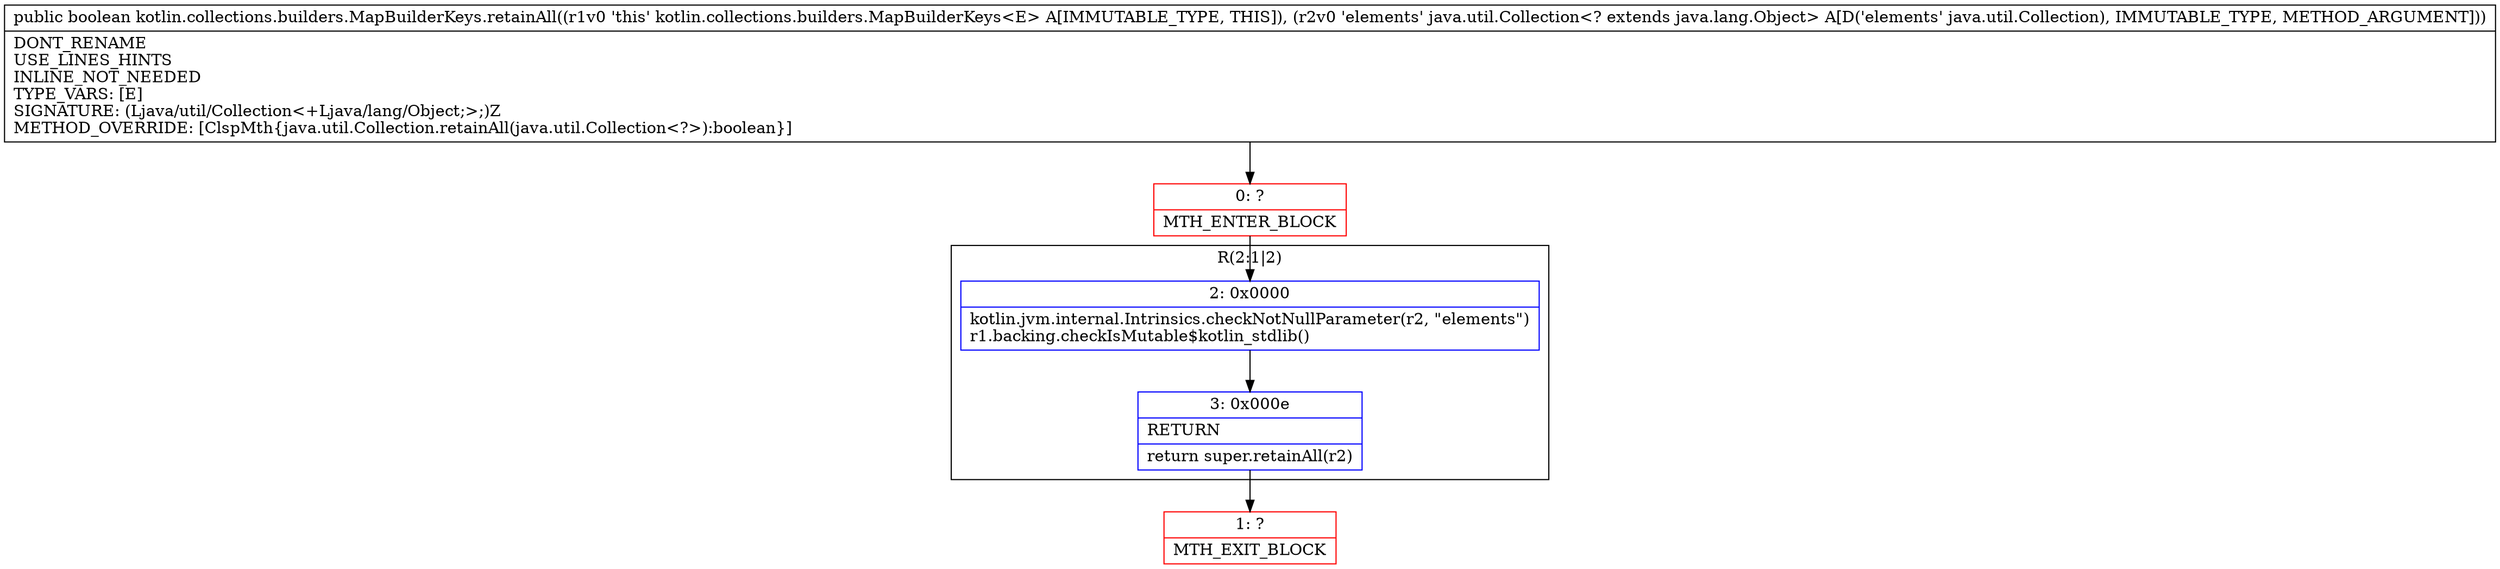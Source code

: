 digraph "CFG forkotlin.collections.builders.MapBuilderKeys.retainAll(Ljava\/util\/Collection;)Z" {
subgraph cluster_Region_346131429 {
label = "R(2:1|2)";
node [shape=record,color=blue];
Node_2 [shape=record,label="{2\:\ 0x0000|kotlin.jvm.internal.Intrinsics.checkNotNullParameter(r2, \"elements\")\lr1.backing.checkIsMutable$kotlin_stdlib()\l}"];
Node_3 [shape=record,label="{3\:\ 0x000e|RETURN\l|return super.retainAll(r2)\l}"];
}
Node_0 [shape=record,color=red,label="{0\:\ ?|MTH_ENTER_BLOCK\l}"];
Node_1 [shape=record,color=red,label="{1\:\ ?|MTH_EXIT_BLOCK\l}"];
MethodNode[shape=record,label="{public boolean kotlin.collections.builders.MapBuilderKeys.retainAll((r1v0 'this' kotlin.collections.builders.MapBuilderKeys\<E\> A[IMMUTABLE_TYPE, THIS]), (r2v0 'elements' java.util.Collection\<? extends java.lang.Object\> A[D('elements' java.util.Collection), IMMUTABLE_TYPE, METHOD_ARGUMENT]))  | DONT_RENAME\lUSE_LINES_HINTS\lINLINE_NOT_NEEDED\lTYPE_VARS: [E]\lSIGNATURE: (Ljava\/util\/Collection\<+Ljava\/lang\/Object;\>;)Z\lMETHOD_OVERRIDE: [ClspMth\{java.util.Collection.retainAll(java.util.Collection\<?\>):boolean\}]\l}"];
MethodNode -> Node_0;Node_2 -> Node_3;
Node_3 -> Node_1;
Node_0 -> Node_2;
}


